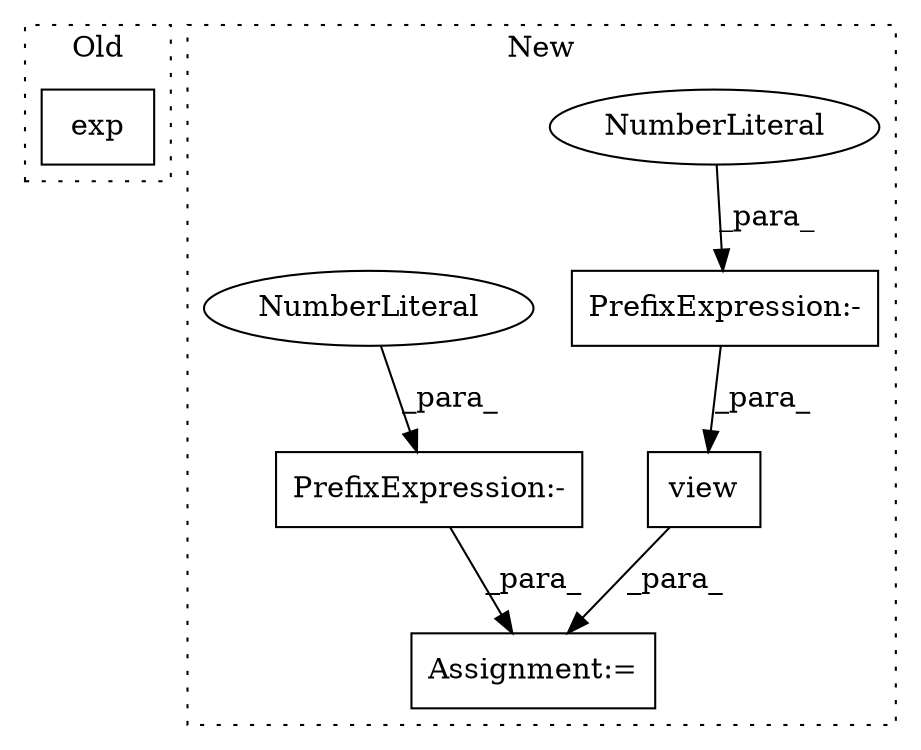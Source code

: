 digraph G {
subgraph cluster0 {
1 [label="exp" a="32" s="3865,3914" l="4,1" shape="box"];
label = "Old";
style="dotted";
}
subgraph cluster1 {
2 [label="view" a="32" s="8766,8775" l="5,1" shape="box"];
3 [label="PrefixExpression:-" a="38" s="8773" l="1" shape="box"];
4 [label="NumberLiteral" a="34" s="8774" l="1" shape="ellipse"];
5 [label="Assignment:=" a="7" s="8734" l="1" shape="box"];
6 [label="PrefixExpression:-" a="38" s="8746" l="1" shape="box"];
7 [label="NumberLiteral" a="34" s="8747" l="1" shape="ellipse"];
label = "New";
style="dotted";
}
2 -> 5 [label="_para_"];
3 -> 2 [label="_para_"];
4 -> 3 [label="_para_"];
6 -> 5 [label="_para_"];
7 -> 6 [label="_para_"];
}